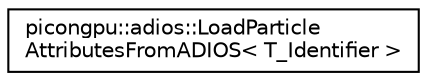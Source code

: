 digraph "Graphical Class Hierarchy"
{
 // LATEX_PDF_SIZE
  edge [fontname="Helvetica",fontsize="10",labelfontname="Helvetica",labelfontsize="10"];
  node [fontname="Helvetica",fontsize="10",shape=record];
  rankdir="LR";
  Node0 [label="picongpu::adios::LoadParticle\lAttributesFromADIOS\< T_Identifier \>",height=0.2,width=0.4,color="black", fillcolor="white", style="filled",URL="$structpicongpu_1_1adios_1_1_load_particle_attributes_from_a_d_i_o_s.html",tooltip="Load attribute of a species from ADIOS checkpoint file."];
}
